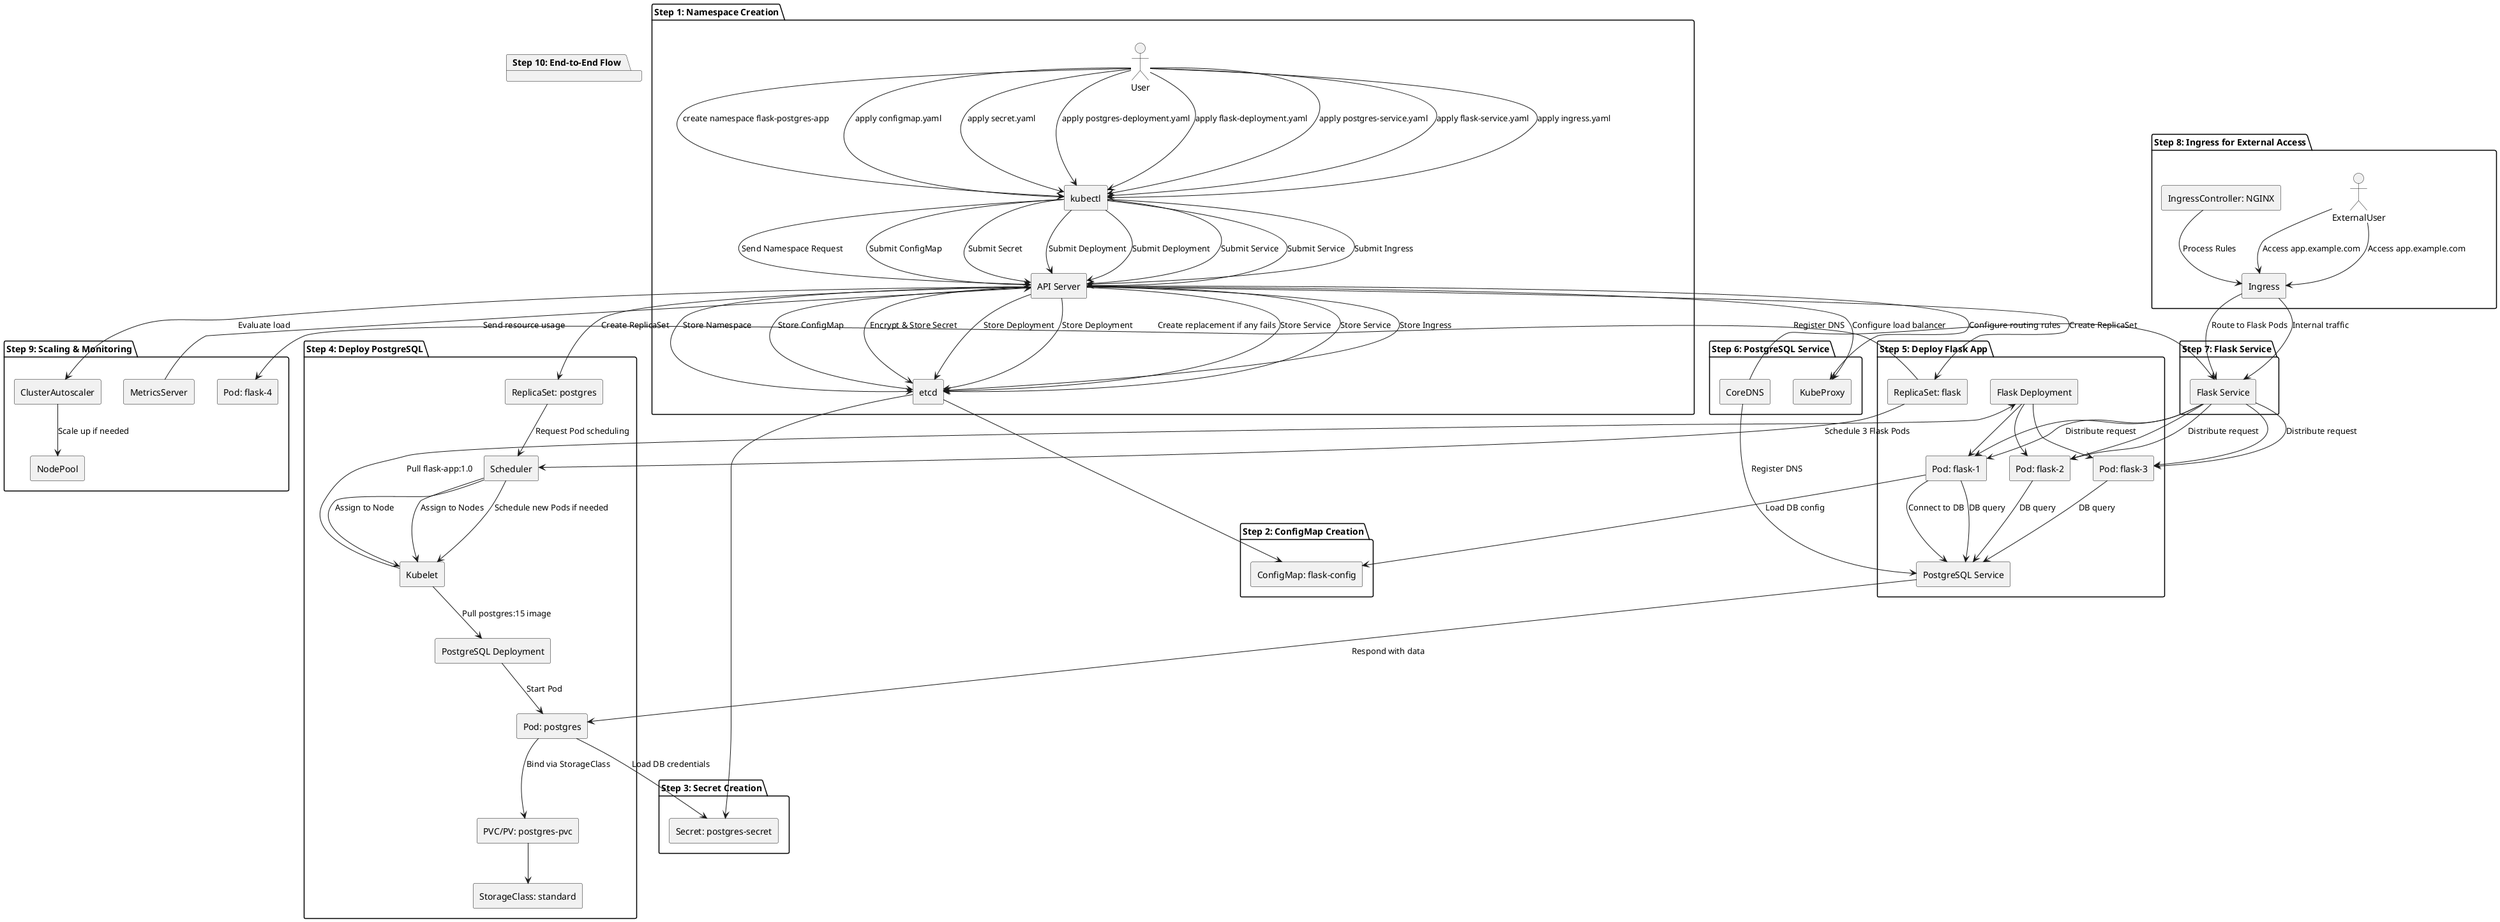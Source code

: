 @startuml
skinparam componentStyle rectangle
skinparam shadowing false
skinparam monochrome true

' Step 1: Namespace Creation
package "Step 1: Namespace Creation" {
  actor User
  [User] --> [kubectl] : create namespace flask-postgres-app
  [kubectl] --> [API Server] : Send Namespace Request
  [API Server] --> [etcd] : Store Namespace
}

' Step 2: ConfigMap Creation
package "Step 2: ConfigMap Creation" {
  [User] --> [kubectl] : apply configmap.yaml
  [kubectl] --> [API Server] : Submit ConfigMap
  [API Server] --> [etcd] : Store ConfigMap
  [etcd] --> [ConfigMap: flask-config]
}

' Step 3: Secret Creation
package "Step 3: Secret Creation" {
  [User] --> [kubectl] : apply secret.yaml
  [kubectl] --> [API Server] : Submit Secret
  [API Server] --> [etcd] : Encrypt & Store Secret
  [etcd] --> [Secret: postgres-secret]
}

' Step 4: Deploy PostgreSQL
package "Step 4: Deploy PostgreSQL" {
  [User] --> [kubectl] : apply postgres-deployment.yaml
  [kubectl] --> [API Server] : Submit Deployment
  [API Server] --> [etcd] : Store Deployment
  [API Server] --> [ReplicaSet: postgres] : Create ReplicaSet
  [ReplicaSet: postgres] --> [Scheduler] : Request Pod scheduling
  [Scheduler] --> [Kubelet] : Assign to Node
  [Kubelet] --> [PostgreSQL Deployment] : Pull postgres:15 image
  [PostgreSQL Deployment] --> [Pod: postgres] : Start Pod
  [Pod: postgres] --> [PVC/PV: postgres-pvc] : Bind via StorageClass
  [Pod: postgres] --> [Secret: postgres-secret] : Load DB credentials
  [PVC/PV: postgres-pvc] --> [StorageClass: standard]
}

' Step 5: Deploy Flask App
package "Step 5: Deploy Flask App" {
  [User] --> [kubectl] : apply flask-deployment.yaml
  [kubectl] --> [API Server] : Submit Deployment
  [API Server] --> [etcd] : Store Deployment
  [API Server] --> [ReplicaSet: flask] : Create ReplicaSet
  [ReplicaSet: flask] --> [Scheduler] : Schedule 3 Flask Pods
  [Scheduler] --> [Kubelet] : Assign to Nodes
  [Kubelet] --> [Flask Deployment] : Pull flask-app:1.0
  [Flask Deployment] --> [Pod: flask-1]
  [Flask Deployment] --> [Pod: flask-2]
  [Flask Deployment] --> [Pod: flask-3]
  [Pod: flask-1] --> [ConfigMap: flask-config] : Load DB config
  [Pod: flask-1] --> [PostgreSQL Service] : Connect to DB
}

' Step 6: PostgreSQL Service
package "Step 6: PostgreSQL Service" {
  [User] --> [kubectl] : apply postgres-service.yaml
  [kubectl] --> [API Server] : Submit Service
  [API Server] --> [etcd] : Store Service
  [API Server] --> [KubeProxy] : Configure routing rules
  [CoreDNS] --> [PostgreSQL Service] : Register DNS
}

' Step 7: Flask Service
package "Step 7: Flask Service" {
  [User] --> [kubectl] : apply flask-service.yaml
  [kubectl] --> [API Server] : Submit Service
  [API Server] --> [etcd] : Store Service
  [API Server] --> [KubeProxy] : Configure load balancer
  [CoreDNS] --> [Flask Service] : Register DNS
  [Flask Service] --> [Pod: flask-1]
  [Flask Service] --> [Pod: flask-2]
  [Flask Service] --> [Pod: flask-3]
}

' Step 8: Ingress for External Access
package "Step 8: Ingress for External Access" {
  actor ExternalUser
  [User] --> [kubectl] : apply ingress.yaml
  [kubectl] --> [API Server] : Submit Ingress
  [API Server] --> [etcd] : Store Ingress
  [IngressController: NGINX] --> [Ingress] : Process Rules
  [ExternalUser] --> [Ingress] : Access app.example.com
  [Ingress] --> [Flask Service] : Route to Flask Pods
}

' Step 9: Scaling & Monitoring
package "Step 9: Scaling & Monitoring" {
  [MetricsServer] --> [API Server] : Send resource usage
  [API Server] --> [ClusterAutoscaler] : Evaluate load
  [ClusterAutoscaler] --> [NodePool] : Scale up if needed
  [Scheduler] --> [Kubelet] : Schedule new Pods if needed
  [ReplicaSet: flask] --> [Pod: flask-4] : Create replacement if any fails
}

' Step 10: End-to-End Flow
package "Step 10: End-to-End Flow" {
  [ExternalUser] --> [Ingress] : Access app.example.com
  [Ingress] --> [Flask Service] : Internal traffic
  [Flask Service] --> [Pod: flask-1] : Distribute request
  [Flask Service] --> [Pod: flask-2] : Distribute request
  [Flask Service] --> [Pod: flask-3] : Distribute request
  [Pod: flask-1] --> [PostgreSQL Service] : DB query
  [Pod: flask-2] --> [PostgreSQL Service] : DB query
  [Pod: flask-3] --> [PostgreSQL Service] : DB query
  [PostgreSQL Service] --> [Pod: postgres] : Respond with data
}

@enduml